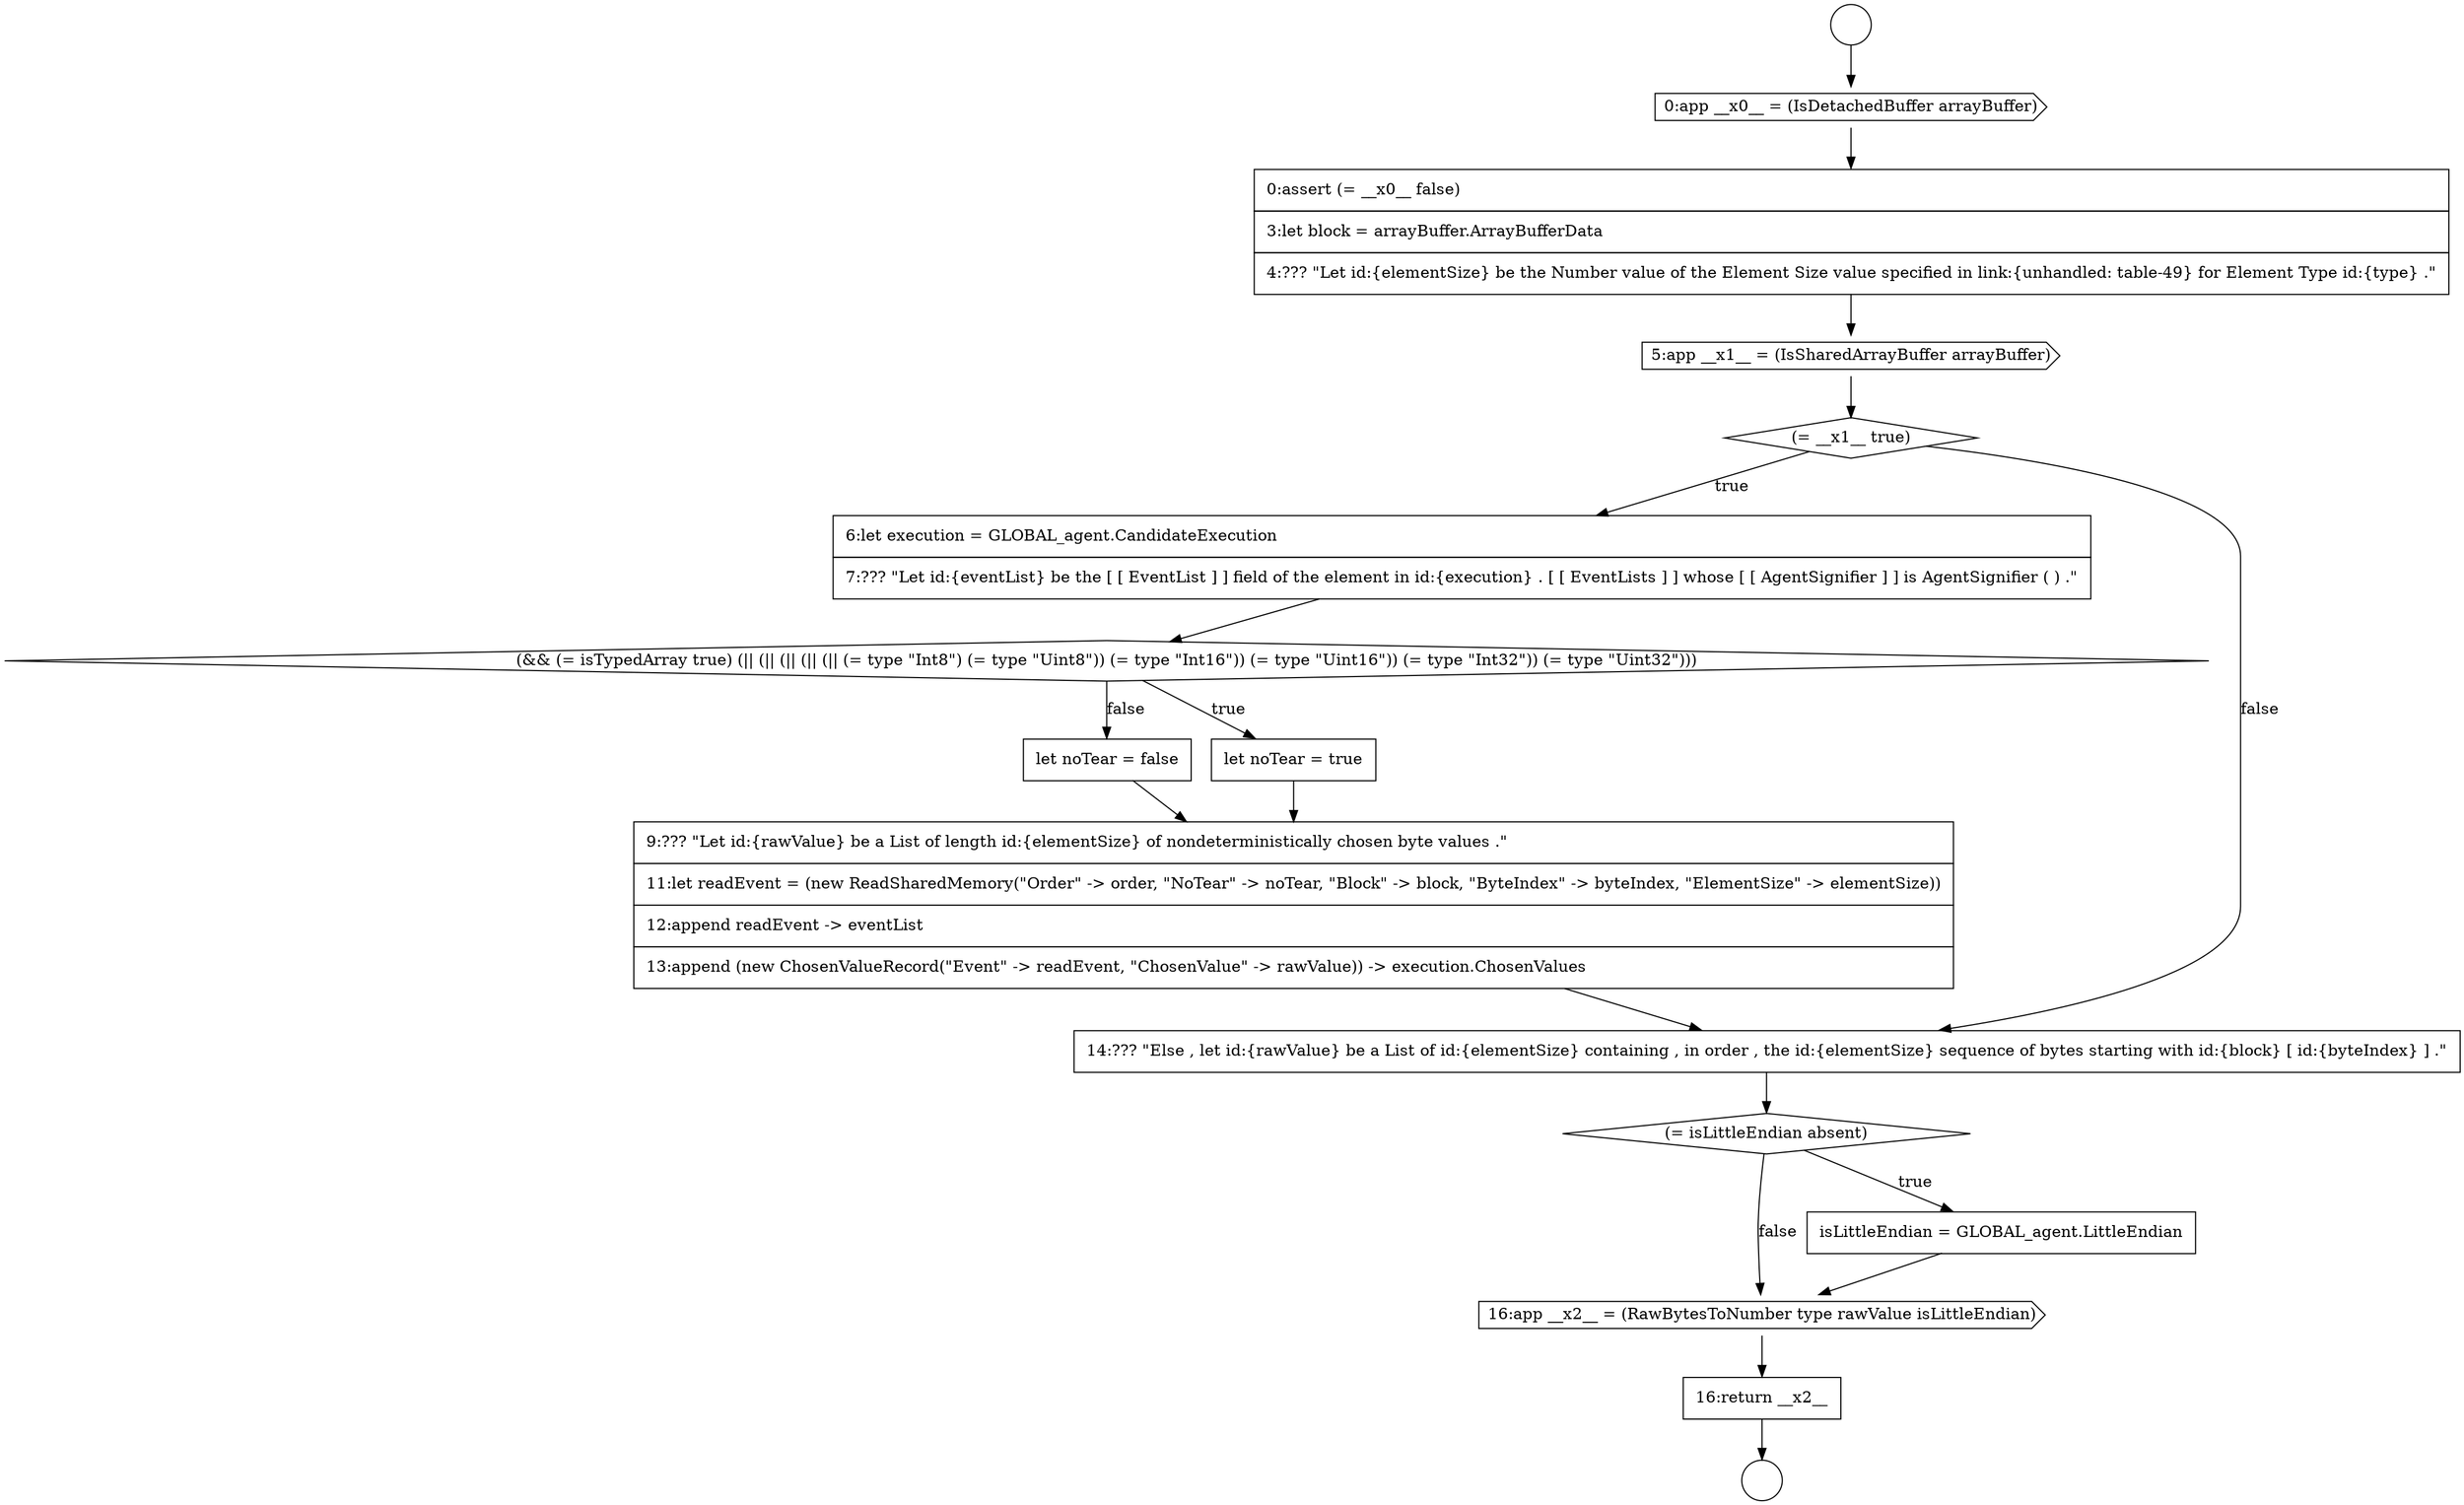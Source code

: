 digraph {
  node15695 [shape=diamond, label=<<font color="black">(= __x1__ true)</font>> color="black" fillcolor="white" style=filled]
  node15691 [shape=circle label=" " color="black" fillcolor="white" style=filled]
  node15697 [shape=diamond, label=<<font color="black">(&amp;&amp; (= isTypedArray true) (|| (|| (|| (|| (|| (= type &quot;Int8&quot;) (= type &quot;Uint8&quot;)) (= type &quot;Int16&quot;)) (= type &quot;Uint16&quot;)) (= type &quot;Int32&quot;)) (= type &quot;Uint32&quot;)))</font>> color="black" fillcolor="white" style=filled]
  node15692 [shape=cds, label=<<font color="black">0:app __x0__ = (IsDetachedBuffer arrayBuffer)</font>> color="black" fillcolor="white" style=filled]
  node15702 [shape=diamond, label=<<font color="black">(= isLittleEndian absent)</font>> color="black" fillcolor="white" style=filled]
  node15696 [shape=none, margin=0, label=<<font color="black">
    <table border="0" cellborder="1" cellspacing="0" cellpadding="10">
      <tr><td align="left">6:let execution = GLOBAL_agent.CandidateExecution</td></tr>
      <tr><td align="left">7:??? &quot;Let id:{eventList} be the [ [ EventList ] ] field of the element in id:{execution} . [ [ EventLists ] ] whose [ [ AgentSignifier ] ] is AgentSignifier ( ) .&quot;</td></tr>
    </table>
  </font>> color="black" fillcolor="white" style=filled]
  node15693 [shape=none, margin=0, label=<<font color="black">
    <table border="0" cellborder="1" cellspacing="0" cellpadding="10">
      <tr><td align="left">0:assert (= __x0__ false)</td></tr>
      <tr><td align="left">3:let block = arrayBuffer.ArrayBufferData</td></tr>
      <tr><td align="left">4:??? &quot;Let id:{elementSize} be the Number value of the Element Size value specified in link:{unhandled: table-49} for Element Type id:{type} .&quot;</td></tr>
    </table>
  </font>> color="black" fillcolor="white" style=filled]
  node15704 [shape=cds, label=<<font color="black">16:app __x2__ = (RawBytesToNumber type rawValue isLittleEndian)</font>> color="black" fillcolor="white" style=filled]
  node15699 [shape=none, margin=0, label=<<font color="black">
    <table border="0" cellborder="1" cellspacing="0" cellpadding="10">
      <tr><td align="left">let noTear = false</td></tr>
    </table>
  </font>> color="black" fillcolor="white" style=filled]
  node15694 [shape=cds, label=<<font color="black">5:app __x1__ = (IsSharedArrayBuffer arrayBuffer)</font>> color="black" fillcolor="white" style=filled]
  node15698 [shape=none, margin=0, label=<<font color="black">
    <table border="0" cellborder="1" cellspacing="0" cellpadding="10">
      <tr><td align="left">let noTear = true</td></tr>
    </table>
  </font>> color="black" fillcolor="white" style=filled]
  node15703 [shape=none, margin=0, label=<<font color="black">
    <table border="0" cellborder="1" cellspacing="0" cellpadding="10">
      <tr><td align="left">isLittleEndian = GLOBAL_agent.LittleEndian</td></tr>
    </table>
  </font>> color="black" fillcolor="white" style=filled]
  node15700 [shape=none, margin=0, label=<<font color="black">
    <table border="0" cellborder="1" cellspacing="0" cellpadding="10">
      <tr><td align="left">9:??? &quot;Let id:{rawValue} be a List of length id:{elementSize} of nondeterministically chosen byte values .&quot;</td></tr>
      <tr><td align="left">11:let readEvent = (new ReadSharedMemory(&quot;Order&quot; -&gt; order, &quot;NoTear&quot; -&gt; noTear, &quot;Block&quot; -&gt; block, &quot;ByteIndex&quot; -&gt; byteIndex, &quot;ElementSize&quot; -&gt; elementSize))</td></tr>
      <tr><td align="left">12:append readEvent -&gt; eventList</td></tr>
      <tr><td align="left">13:append (new ChosenValueRecord(&quot;Event&quot; -&gt; readEvent, &quot;ChosenValue&quot; -&gt; rawValue)) -&gt; execution.ChosenValues</td></tr>
    </table>
  </font>> color="black" fillcolor="white" style=filled]
  node15701 [shape=none, margin=0, label=<<font color="black">
    <table border="0" cellborder="1" cellspacing="0" cellpadding="10">
      <tr><td align="left">14:??? &quot;Else , let id:{rawValue} be a List of id:{elementSize} containing , in order , the id:{elementSize} sequence of bytes starting with id:{block} [ id:{byteIndex} ] .&quot;</td></tr>
    </table>
  </font>> color="black" fillcolor="white" style=filled]
  node15705 [shape=none, margin=0, label=<<font color="black">
    <table border="0" cellborder="1" cellspacing="0" cellpadding="10">
      <tr><td align="left">16:return __x2__</td></tr>
    </table>
  </font>> color="black" fillcolor="white" style=filled]
  node15690 [shape=circle label=" " color="black" fillcolor="white" style=filled]
  node15700 -> node15701 [ color="black"]
  node15696 -> node15697 [ color="black"]
  node15704 -> node15705 [ color="black"]
  node15703 -> node15704 [ color="black"]
  node15698 -> node15700 [ color="black"]
  node15699 -> node15700 [ color="black"]
  node15702 -> node15703 [label=<<font color="black">true</font>> color="black"]
  node15702 -> node15704 [label=<<font color="black">false</font>> color="black"]
  node15693 -> node15694 [ color="black"]
  node15695 -> node15696 [label=<<font color="black">true</font>> color="black"]
  node15695 -> node15701 [label=<<font color="black">false</font>> color="black"]
  node15701 -> node15702 [ color="black"]
  node15705 -> node15691 [ color="black"]
  node15690 -> node15692 [ color="black"]
  node15697 -> node15698 [label=<<font color="black">true</font>> color="black"]
  node15697 -> node15699 [label=<<font color="black">false</font>> color="black"]
  node15694 -> node15695 [ color="black"]
  node15692 -> node15693 [ color="black"]
}
